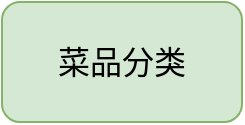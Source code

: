 <mxfile version="21.4.0" type="device">
  <diagram name="第 1 页" id="fdwcTDN8vQbbVoe32R5H">
    <mxGraphModel dx="1113" dy="781" grid="1" gridSize="10" guides="1" tooltips="1" connect="1" arrows="1" fold="1" page="1" pageScale="1" pageWidth="3300" pageHeight="4681" math="0" shadow="0">
      <root>
        <mxCell id="0" />
        <mxCell id="1" parent="0" />
        <mxCell id="9gfAf8K-addBkBQB-lbK-4" value="&lt;span style=&quot;font-size: 16px;&quot;&gt;菜品分类&lt;/span&gt;" style="rounded=1;whiteSpace=wrap;html=1;fillColor=#d5e8d4;strokeColor=#82b366;" parent="1" vertex="1">
          <mxGeometry x="40" y="850" width="120" height="60" as="geometry" />
        </mxCell>
      </root>
    </mxGraphModel>
  </diagram>
</mxfile>
